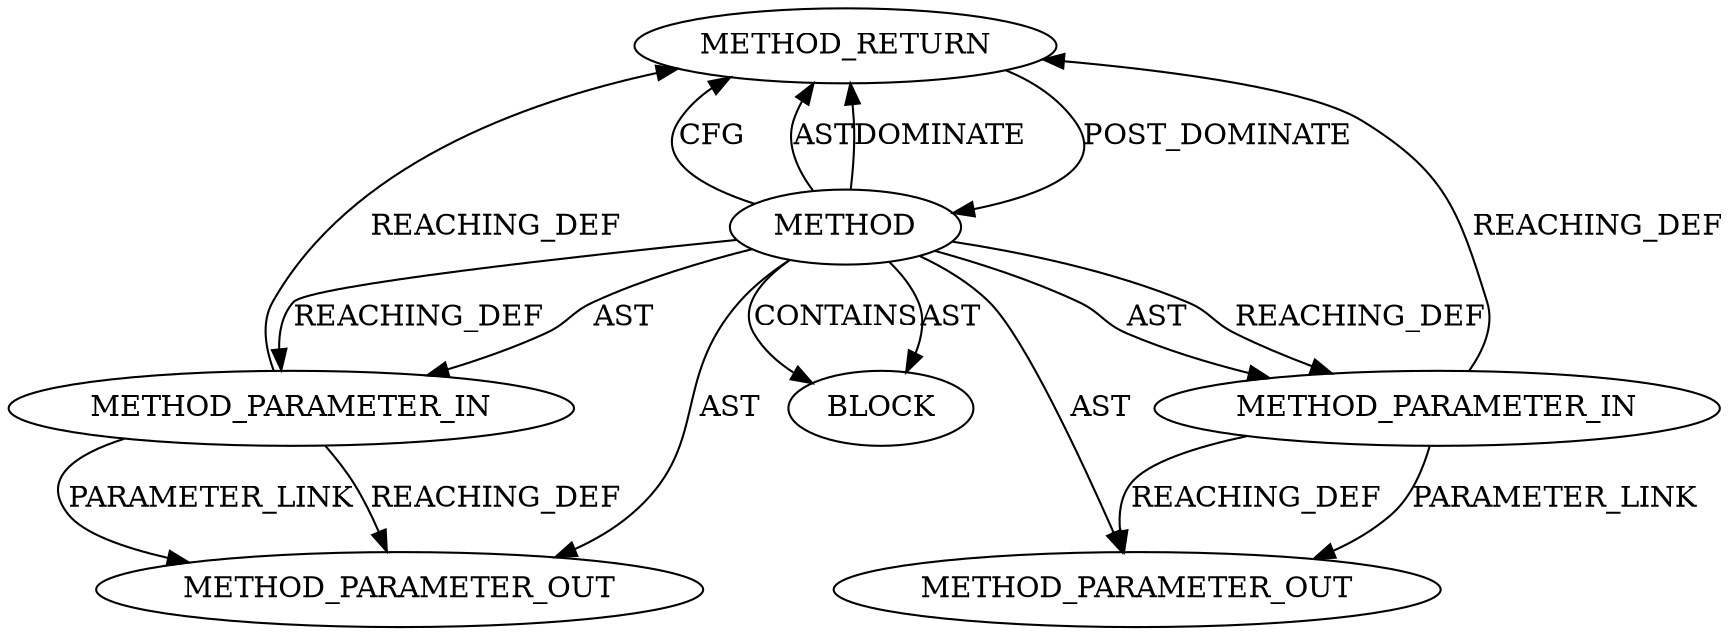 digraph {
  2445 [label=METHOD_RETURN ORDER=2 CODE="RET" TYPE_FULL_NAME="ANY" EVALUATION_STRATEGY="BY_VALUE"]
  2899 [label=METHOD_PARAMETER_OUT ORDER=2 CODE="p2" IS_VARIADIC=false TYPE_FULL_NAME="ANY" EVALUATION_STRATEGY="BY_VALUE" INDEX=2 NAME="p2"]
  2442 [label=METHOD_PARAMETER_IN ORDER=1 CODE="p1" IS_VARIADIC=false TYPE_FULL_NAME="ANY" EVALUATION_STRATEGY="BY_VALUE" INDEX=1 NAME="p1"]
  2441 [label=METHOD AST_PARENT_TYPE="NAMESPACE_BLOCK" AST_PARENT_FULL_NAME="<global>" ORDER=0 CODE="<empty>" FULL_NAME="msg_set_nof_fragms" IS_EXTERNAL=true FILENAME="<empty>" SIGNATURE="" NAME="msg_set_nof_fragms"]
  2444 [label=BLOCK ORDER=1 ARGUMENT_INDEX=1 CODE="<empty>" TYPE_FULL_NAME="ANY"]
  2898 [label=METHOD_PARAMETER_OUT ORDER=1 CODE="p1" IS_VARIADIC=false TYPE_FULL_NAME="ANY" EVALUATION_STRATEGY="BY_VALUE" INDEX=1 NAME="p1"]
  2443 [label=METHOD_PARAMETER_IN ORDER=2 CODE="p2" IS_VARIADIC=false TYPE_FULL_NAME="ANY" EVALUATION_STRATEGY="BY_VALUE" INDEX=2 NAME="p2"]
  2441 -> 2442 [label=REACHING_DEF VARIABLE=""]
  2443 -> 2899 [label=PARAMETER_LINK ]
  2442 -> 2445 [label=REACHING_DEF VARIABLE="p1"]
  2441 -> 2899 [label=AST ]
  2441 -> 2444 [label=CONTAINS ]
  2442 -> 2898 [label=PARAMETER_LINK ]
  2443 -> 2445 [label=REACHING_DEF VARIABLE="p2"]
  2441 -> 2445 [label=CFG ]
  2441 -> 2898 [label=AST ]
  2442 -> 2898 [label=REACHING_DEF VARIABLE="p1"]
  2441 -> 2445 [label=AST ]
  2443 -> 2899 [label=REACHING_DEF VARIABLE="p2"]
  2445 -> 2441 [label=POST_DOMINATE ]
  2441 -> 2442 [label=AST ]
  2441 -> 2443 [label=AST ]
  2441 -> 2444 [label=AST ]
  2441 -> 2445 [label=DOMINATE ]
  2441 -> 2443 [label=REACHING_DEF VARIABLE=""]
}
